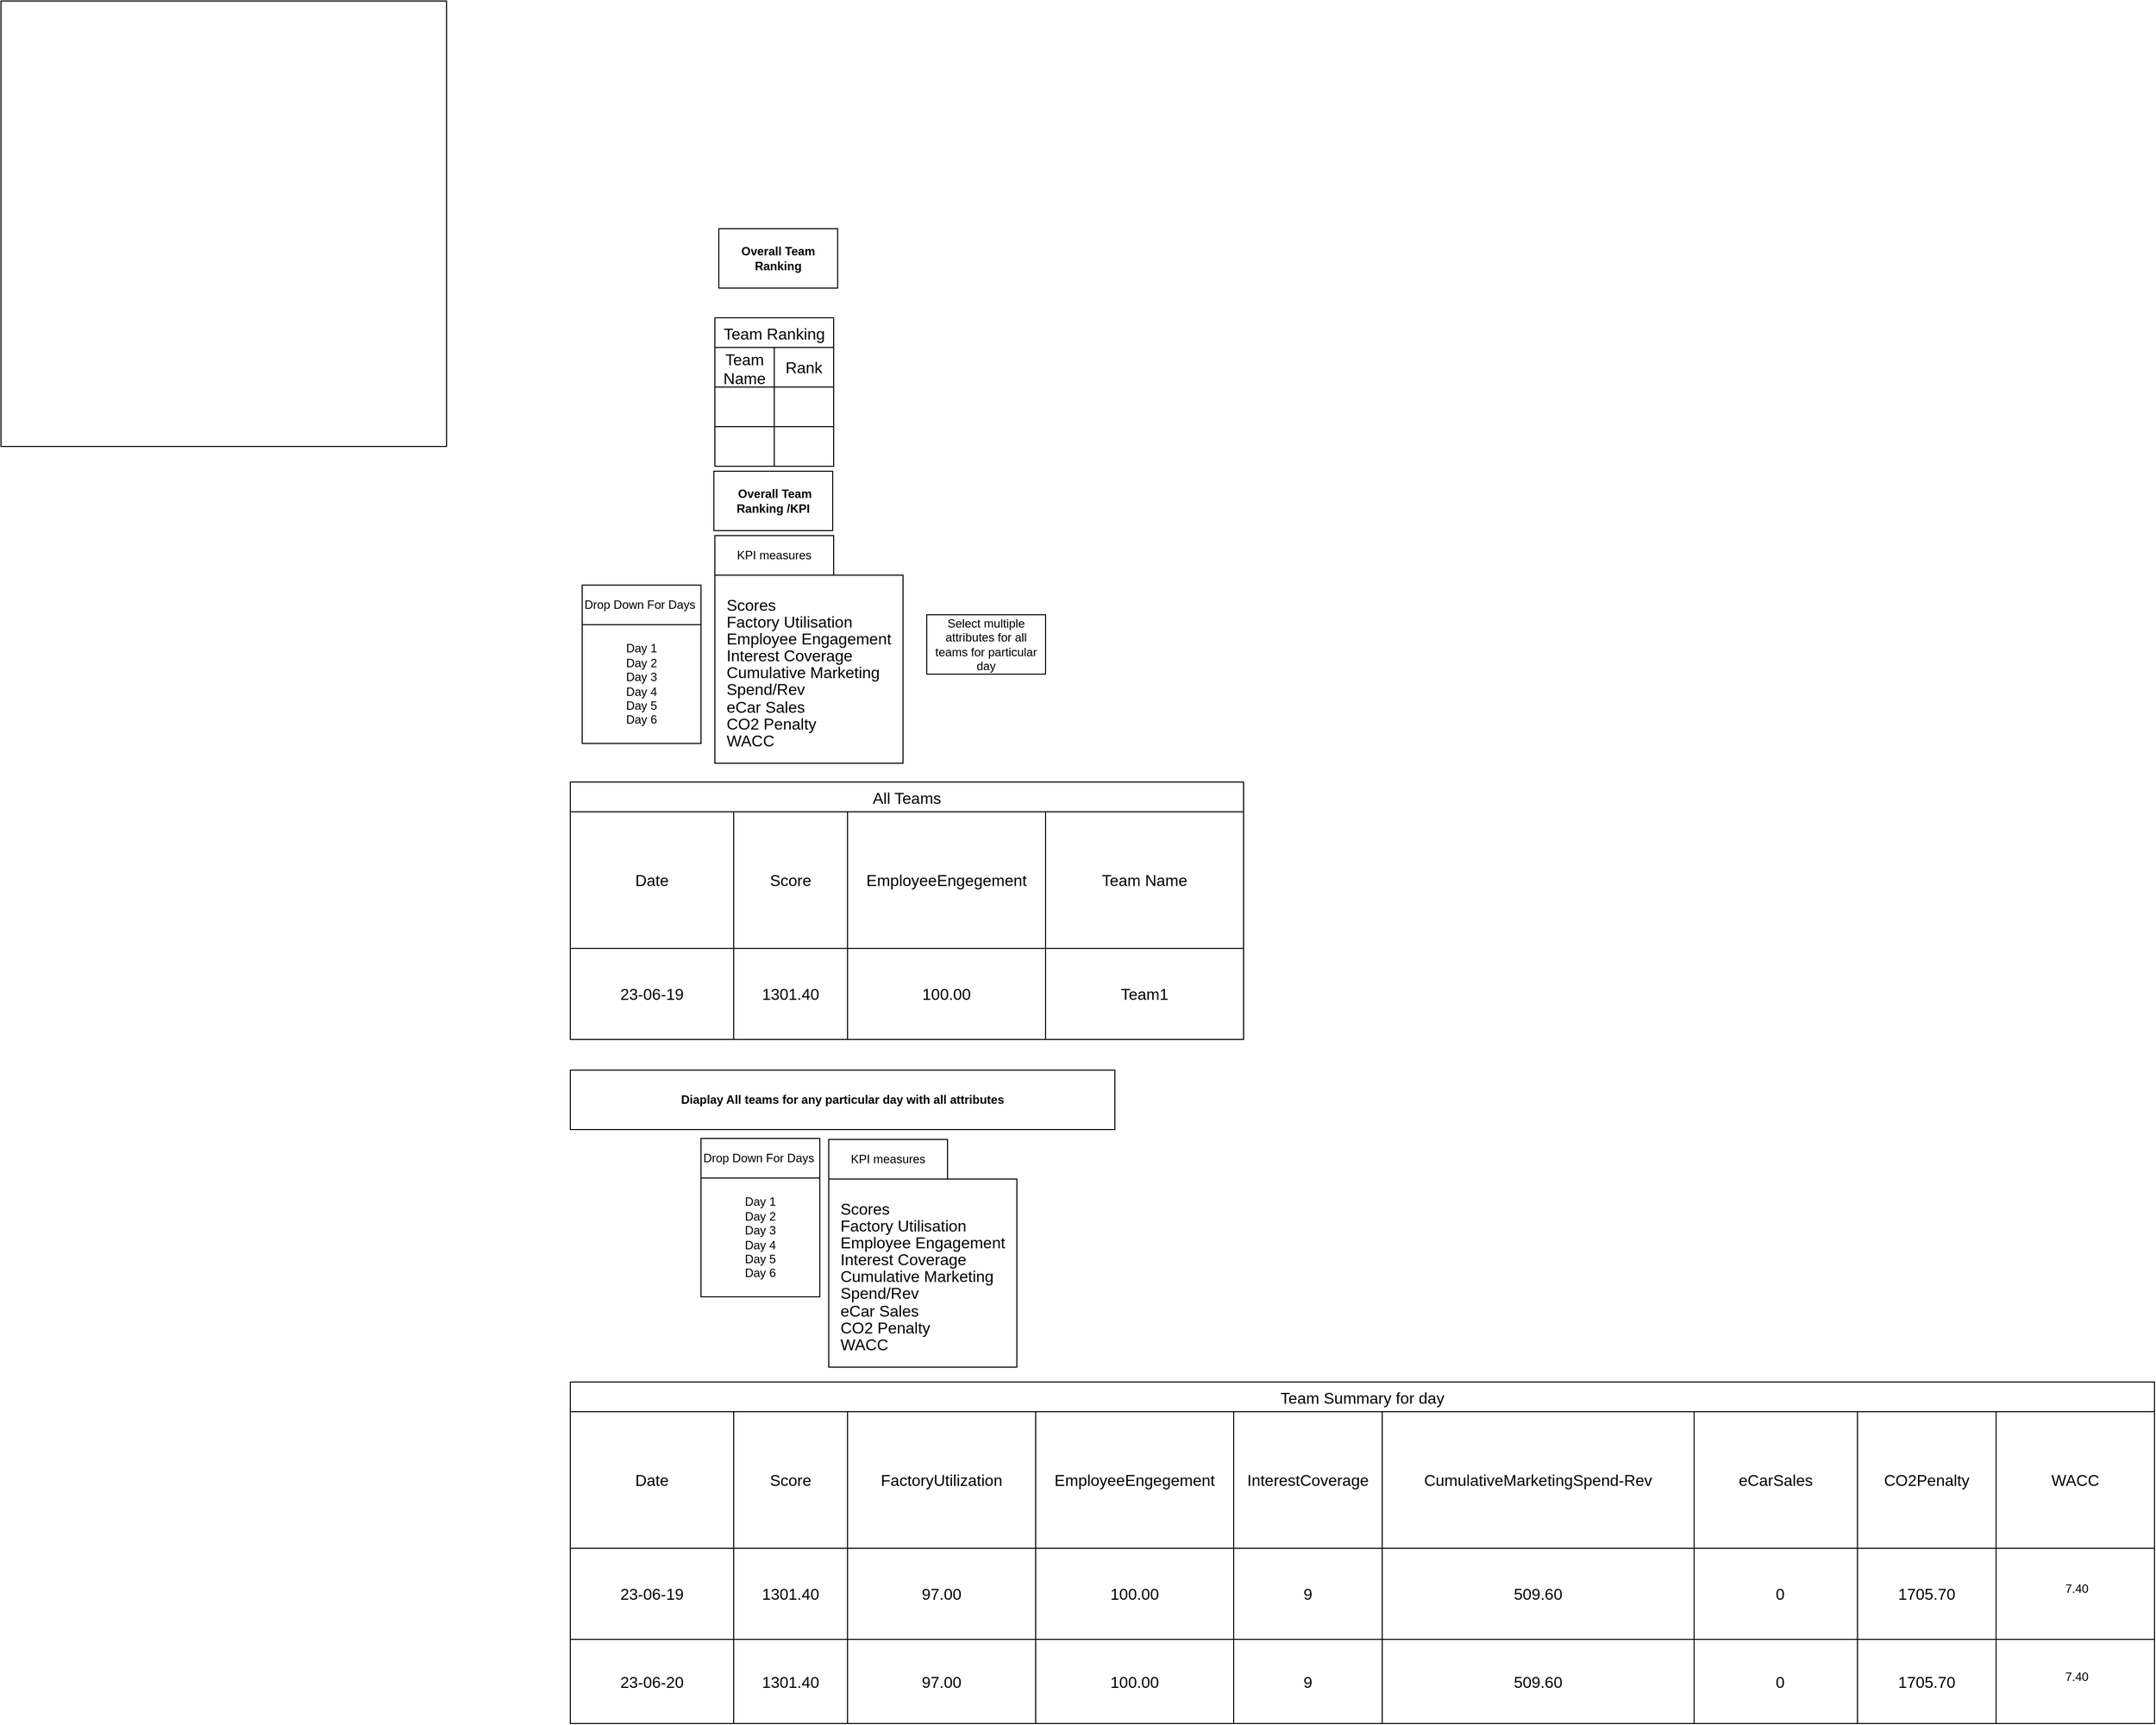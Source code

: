 <mxfile version="23.1.5" type="device">
  <diagram name="Page-1" id="hclVjKuHs31922JEID7I">
    <mxGraphModel dx="2191" dy="843" grid="1" gridSize="10" guides="1" tooltips="1" connect="1" arrows="1" fold="1" page="1" pageScale="1" pageWidth="827" pageHeight="1169" math="0" shadow="0">
      <root>
        <object label="" id="0">
          <mxCell />
        </object>
        <mxCell id="1" parent="0" />
        <mxCell id="8iDsTku8ZmkkwbwYQFnV-1" value="" style="whiteSpace=wrap;html=1;aspect=fixed;" parent="1" vertex="1">
          <mxGeometry x="-75" y="190" width="450" height="450" as="geometry" />
        </mxCell>
        <object label="All Teams" Date="23-06-19" Score="1301.40" FactoryUtilization="97.00" EmployeeEngegement="100.00" InterestCoverage="9" CumulativeMarketingSpend-Rev="509.60" eCarSales="0" CO2Penalty="1705.70" WACC="7.40" placeholders="1" id="8iDsTku8ZmkkwbwYQFnV-92">
          <mxCell style="shape=table;startSize=30;container=1;collapsible=0;childLayout=tableLayout;strokeColor=default;fontSize=16;movable=1;resizable=1;rotatable=1;deletable=1;editable=1;locked=0;connectable=1;" parent="1" vertex="1">
            <mxGeometry x="500" y="979" width="680" height="260" as="geometry" />
          </mxCell>
        </object>
        <mxCell id="8iDsTku8ZmkkwbwYQFnV-93" value="" style="shape=tableRow;horizontal=0;startSize=0;swimlaneHead=0;swimlaneBody=0;strokeColor=inherit;top=0;left=0;bottom=0;right=0;collapsible=0;dropTarget=0;fillColor=none;points=[[0,0.5],[1,0.5]];portConstraint=eastwest;fontSize=16;" parent="8iDsTku8ZmkkwbwYQFnV-92" vertex="1">
          <mxGeometry y="30" width="680" height="138" as="geometry" />
        </mxCell>
        <mxCell id="-KVg8czxYZ8thADuA0Gg-16" value="Date" style="shape=partialRectangle;html=1;whiteSpace=wrap;connectable=0;strokeColor=inherit;overflow=hidden;fillColor=none;top=0;left=0;bottom=0;right=0;pointerEvents=1;fontSize=16;" vertex="1" parent="8iDsTku8ZmkkwbwYQFnV-93">
          <mxGeometry width="165" height="138" as="geometry">
            <mxRectangle width="165" height="138" as="alternateBounds" />
          </mxGeometry>
        </mxCell>
        <mxCell id="-KVg8czxYZ8thADuA0Gg-13" value="Score" style="shape=partialRectangle;html=1;whiteSpace=wrap;connectable=0;strokeColor=inherit;overflow=hidden;fillColor=none;top=0;left=0;bottom=0;right=0;pointerEvents=1;fontSize=16;" vertex="1" parent="8iDsTku8ZmkkwbwYQFnV-93">
          <mxGeometry x="165" width="115" height="138" as="geometry">
            <mxRectangle width="115" height="138" as="alternateBounds" />
          </mxGeometry>
        </mxCell>
        <mxCell id="-KVg8czxYZ8thADuA0Gg-7" value="EmployeeEngegement" style="shape=partialRectangle;html=1;whiteSpace=wrap;connectable=0;strokeColor=inherit;overflow=hidden;fillColor=none;top=0;left=0;bottom=0;right=0;pointerEvents=1;fontSize=16;" vertex="1" parent="8iDsTku8ZmkkwbwYQFnV-93">
          <mxGeometry x="280" width="200" height="138" as="geometry">
            <mxRectangle width="200" height="138" as="alternateBounds" />
          </mxGeometry>
        </mxCell>
        <mxCell id="-KVg8czxYZ8thADuA0Gg-148" value="Team Name" style="shape=partialRectangle;html=1;whiteSpace=wrap;connectable=0;strokeColor=inherit;overflow=hidden;fillColor=none;top=0;left=0;bottom=0;right=0;pointerEvents=1;fontSize=16;" vertex="1" parent="8iDsTku8ZmkkwbwYQFnV-93">
          <mxGeometry x="480" width="200" height="138" as="geometry">
            <mxRectangle width="200" height="138" as="alternateBounds" />
          </mxGeometry>
        </mxCell>
        <mxCell id="8iDsTku8ZmkkwbwYQFnV-97" value="" style="shape=tableRow;horizontal=0;startSize=0;swimlaneHead=0;swimlaneBody=0;strokeColor=inherit;top=0;left=0;bottom=0;right=0;collapsible=0;dropTarget=0;fillColor=none;points=[[0,0.5],[1,0.5]];portConstraint=eastwest;fontSize=16;" parent="8iDsTku8ZmkkwbwYQFnV-92" vertex="1">
          <mxGeometry y="168" width="680" height="92" as="geometry" />
        </mxCell>
        <mxCell id="-KVg8czxYZ8thADuA0Gg-17" value="23-06-19" style="shape=partialRectangle;html=1;whiteSpace=wrap;connectable=0;strokeColor=inherit;overflow=hidden;fillColor=none;top=0;left=0;bottom=0;right=0;pointerEvents=1;fontSize=16;" vertex="1" parent="8iDsTku8ZmkkwbwYQFnV-97">
          <mxGeometry width="165" height="92" as="geometry">
            <mxRectangle width="165" height="92" as="alternateBounds" />
          </mxGeometry>
        </mxCell>
        <mxCell id="-KVg8czxYZ8thADuA0Gg-14" value="&lt;p style=&quot;border-color: var(--border-color); font-size: 12px; background: transparent; line-height: 1.15px; margin-bottom: 0.25cm; text-align: start;&quot;&gt;&lt;font style=&quot;border-color: var(--border-color);&quot; size=&quot;3&quot;&gt;1301.40&lt;/font&gt;&lt;/p&gt;" style="shape=partialRectangle;html=1;whiteSpace=wrap;connectable=0;strokeColor=inherit;overflow=hidden;fillColor=none;top=0;left=0;bottom=0;right=0;pointerEvents=1;fontSize=16;" vertex="1" parent="8iDsTku8ZmkkwbwYQFnV-97">
          <mxGeometry x="165" width="115" height="92" as="geometry">
            <mxRectangle width="115" height="92" as="alternateBounds" />
          </mxGeometry>
        </mxCell>
        <mxCell id="-KVg8czxYZ8thADuA0Gg-8" value="&lt;p style=&quot;border-color: var(--border-color); background: transparent; font-size: 12px; line-height: 1.15px; margin-bottom: 0.25cm; text-align: start;&quot;&gt;&lt;span style=&quot;font-size: medium; background-color: transparent;&quot;&gt;100.00&lt;/span&gt;&lt;/p&gt;" style="shape=partialRectangle;html=1;whiteSpace=wrap;connectable=0;strokeColor=inherit;overflow=hidden;fillColor=none;top=0;left=0;bottom=0;right=0;pointerEvents=1;fontSize=16;" vertex="1" parent="8iDsTku8ZmkkwbwYQFnV-97">
          <mxGeometry x="280" width="200" height="92" as="geometry">
            <mxRectangle width="200" height="92" as="alternateBounds" />
          </mxGeometry>
        </mxCell>
        <mxCell id="-KVg8czxYZ8thADuA0Gg-149" value="Team1" style="shape=partialRectangle;html=1;whiteSpace=wrap;connectable=0;strokeColor=inherit;overflow=hidden;fillColor=none;top=0;left=0;bottom=0;right=0;pointerEvents=1;fontSize=16;" vertex="1" parent="8iDsTku8ZmkkwbwYQFnV-97">
          <mxGeometry x="480" width="200" height="92" as="geometry">
            <mxRectangle width="200" height="92" as="alternateBounds" />
          </mxGeometry>
        </mxCell>
        <mxCell id="-KVg8czxYZ8thADuA0Gg-40" value="Team Ranking" style="shape=table;startSize=30;container=1;collapsible=0;childLayout=tableLayout;strokeColor=default;fontSize=16;" vertex="1" parent="1">
          <mxGeometry x="646" y="510" width="120" height="150" as="geometry" />
        </mxCell>
        <mxCell id="-KVg8czxYZ8thADuA0Gg-41" value="" style="shape=tableRow;horizontal=0;startSize=0;swimlaneHead=0;swimlaneBody=0;strokeColor=inherit;top=0;left=0;bottom=0;right=0;collapsible=0;dropTarget=0;fillColor=none;points=[[0,0.5],[1,0.5]];portConstraint=eastwest;fontSize=16;" vertex="1" parent="-KVg8czxYZ8thADuA0Gg-40">
          <mxGeometry y="30" width="120" height="40" as="geometry" />
        </mxCell>
        <mxCell id="-KVg8czxYZ8thADuA0Gg-42" value="Team Name" style="shape=partialRectangle;html=1;whiteSpace=wrap;connectable=0;strokeColor=inherit;overflow=hidden;fillColor=none;top=0;left=0;bottom=0;right=0;pointerEvents=1;fontSize=16;" vertex="1" parent="-KVg8czxYZ8thADuA0Gg-41">
          <mxGeometry width="60" height="40" as="geometry">
            <mxRectangle width="60" height="40" as="alternateBounds" />
          </mxGeometry>
        </mxCell>
        <mxCell id="-KVg8czxYZ8thADuA0Gg-43" value="Rank" style="shape=partialRectangle;html=1;whiteSpace=wrap;connectable=0;strokeColor=inherit;overflow=hidden;fillColor=none;top=0;left=0;bottom=0;right=0;pointerEvents=1;fontSize=16;" vertex="1" parent="-KVg8czxYZ8thADuA0Gg-41">
          <mxGeometry x="60" width="60" height="40" as="geometry">
            <mxRectangle width="60" height="40" as="alternateBounds" />
          </mxGeometry>
        </mxCell>
        <mxCell id="-KVg8czxYZ8thADuA0Gg-45" value="" style="shape=tableRow;horizontal=0;startSize=0;swimlaneHead=0;swimlaneBody=0;strokeColor=inherit;top=0;left=0;bottom=0;right=0;collapsible=0;dropTarget=0;fillColor=none;points=[[0,0.5],[1,0.5]];portConstraint=eastwest;fontSize=16;" vertex="1" parent="-KVg8czxYZ8thADuA0Gg-40">
          <mxGeometry y="70" width="120" height="40" as="geometry" />
        </mxCell>
        <mxCell id="-KVg8czxYZ8thADuA0Gg-46" value="" style="shape=partialRectangle;html=1;whiteSpace=wrap;connectable=0;strokeColor=inherit;overflow=hidden;fillColor=none;top=0;left=0;bottom=0;right=0;pointerEvents=1;fontSize=16;" vertex="1" parent="-KVg8czxYZ8thADuA0Gg-45">
          <mxGeometry width="60" height="40" as="geometry">
            <mxRectangle width="60" height="40" as="alternateBounds" />
          </mxGeometry>
        </mxCell>
        <mxCell id="-KVg8czxYZ8thADuA0Gg-47" value="" style="shape=partialRectangle;html=1;whiteSpace=wrap;connectable=0;strokeColor=inherit;overflow=hidden;fillColor=none;top=0;left=0;bottom=0;right=0;pointerEvents=1;fontSize=16;" vertex="1" parent="-KVg8czxYZ8thADuA0Gg-45">
          <mxGeometry x="60" width="60" height="40" as="geometry">
            <mxRectangle width="60" height="40" as="alternateBounds" />
          </mxGeometry>
        </mxCell>
        <mxCell id="-KVg8czxYZ8thADuA0Gg-49" value="" style="shape=tableRow;horizontal=0;startSize=0;swimlaneHead=0;swimlaneBody=0;strokeColor=inherit;top=0;left=0;bottom=0;right=0;collapsible=0;dropTarget=0;fillColor=none;points=[[0,0.5],[1,0.5]];portConstraint=eastwest;fontSize=16;" vertex="1" parent="-KVg8czxYZ8thADuA0Gg-40">
          <mxGeometry y="110" width="120" height="40" as="geometry" />
        </mxCell>
        <mxCell id="-KVg8czxYZ8thADuA0Gg-50" value="" style="shape=partialRectangle;html=1;whiteSpace=wrap;connectable=0;strokeColor=inherit;overflow=hidden;fillColor=none;top=0;left=0;bottom=0;right=0;pointerEvents=1;fontSize=16;" vertex="1" parent="-KVg8czxYZ8thADuA0Gg-49">
          <mxGeometry width="60" height="40" as="geometry">
            <mxRectangle width="60" height="40" as="alternateBounds" />
          </mxGeometry>
        </mxCell>
        <mxCell id="-KVg8czxYZ8thADuA0Gg-51" value="" style="shape=partialRectangle;html=1;whiteSpace=wrap;connectable=0;strokeColor=inherit;overflow=hidden;fillColor=none;top=0;left=0;bottom=0;right=0;pointerEvents=1;fontSize=16;" vertex="1" parent="-KVg8czxYZ8thADuA0Gg-49">
          <mxGeometry x="60" width="60" height="40" as="geometry">
            <mxRectangle width="60" height="40" as="alternateBounds" />
          </mxGeometry>
        </mxCell>
        <mxCell id="-KVg8czxYZ8thADuA0Gg-73" value="KPI measures" style="rounded=0;whiteSpace=wrap;html=1;" vertex="1" parent="1">
          <mxGeometry x="646" y="730" width="120" height="40" as="geometry" />
        </mxCell>
        <mxCell id="-KVg8czxYZ8thADuA0Gg-74" value="&lt;p style=&quot;line-height: 1.15px; margin-bottom: 0.25cm; background: transparent; font-size: medium; text-align: start;&quot;&gt;Scores&lt;/p&gt;&lt;p style=&quot;line-height: 1.15px; margin-bottom: 0.25cm; background: transparent; font-size: medium; text-align: start;&quot;&gt;Factory Utilisation&lt;/p&gt;&lt;p style=&quot;line-height: 1.15px; margin-bottom: 0.25cm; background: transparent; font-size: medium; text-align: start;&quot;&gt;Employee Engagement&lt;/p&gt;&lt;p style=&quot;line-height: 1.15px; margin-bottom: 0.25cm; background: transparent; font-size: medium; text-align: start;&quot;&gt;Interest Coverage&lt;/p&gt;&lt;p style=&quot;line-height: 1.15px; margin-bottom: 0.25cm; background: transparent; font-size: medium; text-align: start;&quot;&gt;&lt;span style=&quot;background-color: transparent;&quot;&gt;Cumulative Marketing&lt;/span&gt;&lt;/p&gt;&lt;p style=&quot;line-height: 1.15px; margin-bottom: 0.25cm; background: transparent; font-size: medium; text-align: start;&quot;&gt;&lt;span style=&quot;background-color: transparent;&quot;&gt;Spend/Rev&lt;/span&gt;&lt;br&gt;&lt;/p&gt;&lt;p style=&quot;line-height: 1.15px; margin-bottom: 0.25cm; background: transparent; font-size: medium; text-align: start;&quot;&gt;eCar Sales&lt;/p&gt;&lt;p style=&quot;line-height: 1.15px; margin-bottom: 0.25cm; background: transparent; font-size: medium; text-align: start;&quot;&gt;CO2 Penalty&lt;/p&gt;&lt;p style=&quot;line-height: 1.15px; margin-bottom: 0.25cm; background: transparent; font-size: medium; text-align: start;&quot;&gt;WACC&lt;/p&gt;" style="whiteSpace=wrap;html=1;aspect=fixed;" vertex="1" parent="1">
          <mxGeometry x="646" y="770" width="190" height="190" as="geometry" />
        </mxCell>
        <mxCell id="-KVg8czxYZ8thADuA0Gg-75" value="&lt;b&gt;Overall Team Ranking&lt;/b&gt;" style="whiteSpace=wrap;html=1;" vertex="1" parent="1">
          <mxGeometry x="650" y="420" width="120" height="60" as="geometry" />
        </mxCell>
        <mxCell id="-KVg8czxYZ8thADuA0Gg-76" value="&lt;b&gt;&amp;nbsp;Overall Team Ranking /KPI&lt;/b&gt;" style="whiteSpace=wrap;html=1;" vertex="1" parent="1">
          <mxGeometry x="645" y="665" width="120" height="60" as="geometry" />
        </mxCell>
        <mxCell id="-KVg8czxYZ8thADuA0Gg-77" value="Drop Down For Days&amp;nbsp;" style="rounded=0;whiteSpace=wrap;html=1;" vertex="1" parent="1">
          <mxGeometry x="632" y="1339" width="120" height="40" as="geometry" />
        </mxCell>
        <mxCell id="-KVg8czxYZ8thADuA0Gg-78" value="&amp;nbsp;Day 1&amp;nbsp;&lt;br&gt;Day 2&lt;br&gt;Day 3&lt;br&gt;Day 4&lt;br&gt;Day 5&lt;br&gt;Day 6" style="whiteSpace=wrap;html=1;aspect=fixed;" vertex="1" parent="1">
          <mxGeometry x="632" y="1379" width="120" height="120" as="geometry" />
        </mxCell>
        <mxCell id="-KVg8czxYZ8thADuA0Gg-79" value="KPI measures" style="rounded=0;whiteSpace=wrap;html=1;" vertex="1" parent="1">
          <mxGeometry x="761" y="1340" width="120" height="40" as="geometry" />
        </mxCell>
        <mxCell id="-KVg8czxYZ8thADuA0Gg-80" value="&lt;p style=&quot;line-height: 1.15px; margin-bottom: 0.25cm; background: transparent; font-size: medium; text-align: start;&quot;&gt;Scores&lt;/p&gt;&lt;p style=&quot;line-height: 1.15px; margin-bottom: 0.25cm; background: transparent; font-size: medium; text-align: start;&quot;&gt;Factory Utilisation&lt;/p&gt;&lt;p style=&quot;line-height: 1.15px; margin-bottom: 0.25cm; background: transparent; font-size: medium; text-align: start;&quot;&gt;Employee Engagement&lt;/p&gt;&lt;p style=&quot;line-height: 1.15px; margin-bottom: 0.25cm; background: transparent; font-size: medium; text-align: start;&quot;&gt;Interest Coverage&lt;/p&gt;&lt;p style=&quot;line-height: 1.15px; margin-bottom: 0.25cm; background: transparent; font-size: medium; text-align: start;&quot;&gt;&lt;span style=&quot;background-color: transparent;&quot;&gt;Cumulative Marketing&lt;/span&gt;&lt;/p&gt;&lt;p style=&quot;line-height: 1.15px; margin-bottom: 0.25cm; background: transparent; font-size: medium; text-align: start;&quot;&gt;&lt;span style=&quot;background-color: transparent;&quot;&gt;Spend/Rev&lt;/span&gt;&lt;br&gt;&lt;/p&gt;&lt;p style=&quot;line-height: 1.15px; margin-bottom: 0.25cm; background: transparent; font-size: medium; text-align: start;&quot;&gt;eCar Sales&lt;/p&gt;&lt;p style=&quot;line-height: 1.15px; margin-bottom: 0.25cm; background: transparent; font-size: medium; text-align: start;&quot;&gt;CO2 Penalty&lt;/p&gt;&lt;p style=&quot;line-height: 1.15px; margin-bottom: 0.25cm; background: transparent; font-size: medium; text-align: start;&quot;&gt;WACC&lt;/p&gt;" style="whiteSpace=wrap;html=1;aspect=fixed;" vertex="1" parent="1">
          <mxGeometry x="761" y="1380" width="190" height="190" as="geometry" />
        </mxCell>
        <object label="Team Summary for day" Date="23-06-19" Score="1301.40" FactoryUtilization="97.00" EmployeeEngegement="100.00" InterestCoverage="9" CumulativeMarketingSpend-Rev="509.60" eCarSales="0" CO2Penalty="1705.70" WACC="7.40" placeholders="1" id="-KVg8czxYZ8thADuA0Gg-82">
          <mxCell style="shape=table;startSize=30;container=1;collapsible=0;childLayout=tableLayout;strokeColor=default;fontSize=16;movable=1;resizable=1;rotatable=1;deletable=1;editable=1;locked=0;connectable=1;" vertex="1" parent="1">
            <mxGeometry x="500" y="1585" width="1600" height="345" as="geometry" />
          </mxCell>
        </object>
        <mxCell id="-KVg8czxYZ8thADuA0Gg-83" value="" style="shape=tableRow;horizontal=0;startSize=0;swimlaneHead=0;swimlaneBody=0;strokeColor=inherit;top=0;left=0;bottom=0;right=0;collapsible=0;dropTarget=0;fillColor=none;points=[[0,0.5],[1,0.5]];portConstraint=eastwest;fontSize=16;" vertex="1" parent="-KVg8czxYZ8thADuA0Gg-82">
          <mxGeometry y="30" width="1600" height="138" as="geometry" />
        </mxCell>
        <mxCell id="-KVg8czxYZ8thADuA0Gg-84" value="Date" style="shape=partialRectangle;html=1;whiteSpace=wrap;connectable=0;strokeColor=inherit;overflow=hidden;fillColor=none;top=0;left=0;bottom=0;right=0;pointerEvents=1;fontSize=16;" vertex="1" parent="-KVg8czxYZ8thADuA0Gg-83">
          <mxGeometry width="165" height="138" as="geometry">
            <mxRectangle width="165" height="138" as="alternateBounds" />
          </mxGeometry>
        </mxCell>
        <mxCell id="-KVg8czxYZ8thADuA0Gg-85" value="Score" style="shape=partialRectangle;html=1;whiteSpace=wrap;connectable=0;strokeColor=inherit;overflow=hidden;fillColor=none;top=0;left=0;bottom=0;right=0;pointerEvents=1;fontSize=16;" vertex="1" parent="-KVg8czxYZ8thADuA0Gg-83">
          <mxGeometry x="165" width="115" height="138" as="geometry">
            <mxRectangle width="115" height="138" as="alternateBounds" />
          </mxGeometry>
        </mxCell>
        <mxCell id="-KVg8czxYZ8thADuA0Gg-86" value="FactoryUtilization" style="shape=partialRectangle;html=1;whiteSpace=wrap;connectable=0;strokeColor=inherit;overflow=hidden;fillColor=none;top=0;left=0;bottom=0;right=0;pointerEvents=1;fontSize=16;" vertex="1" parent="-KVg8czxYZ8thADuA0Gg-83">
          <mxGeometry x="280" width="190" height="138" as="geometry">
            <mxRectangle width="190" height="138" as="alternateBounds" />
          </mxGeometry>
        </mxCell>
        <mxCell id="-KVg8czxYZ8thADuA0Gg-87" value="EmployeeEngegement" style="shape=partialRectangle;html=1;whiteSpace=wrap;connectable=0;strokeColor=inherit;overflow=hidden;fillColor=none;top=0;left=0;bottom=0;right=0;pointerEvents=1;fontSize=16;" vertex="1" parent="-KVg8czxYZ8thADuA0Gg-83">
          <mxGeometry x="470" width="200" height="138" as="geometry">
            <mxRectangle width="200" height="138" as="alternateBounds" />
          </mxGeometry>
        </mxCell>
        <mxCell id="-KVg8czxYZ8thADuA0Gg-88" value="&lt;div style=&quot;text-align: start;&quot;&gt;&lt;span style=&quot;background-color: initial;&quot;&gt;&lt;font size=&quot;3&quot;&gt;InterestCoverage&lt;/font&gt;&lt;/span&gt;&lt;/div&gt;" style="shape=partialRectangle;html=1;whiteSpace=wrap;connectable=0;strokeColor=inherit;overflow=hidden;fillColor=none;top=0;left=0;bottom=0;right=0;pointerEvents=1;fontSize=16;" vertex="1" parent="-KVg8czxYZ8thADuA0Gg-83">
          <mxGeometry x="670" width="150" height="138" as="geometry">
            <mxRectangle width="150" height="138" as="alternateBounds" />
          </mxGeometry>
        </mxCell>
        <mxCell id="-KVg8czxYZ8thADuA0Gg-89" value="CumulativeMarketingSpend-Rev" style="shape=partialRectangle;html=1;whiteSpace=wrap;connectable=0;strokeColor=inherit;overflow=hidden;fillColor=none;top=0;left=0;bottom=0;right=0;pointerEvents=1;fontSize=16;" vertex="1" parent="-KVg8czxYZ8thADuA0Gg-83">
          <mxGeometry x="820" width="315" height="138" as="geometry">
            <mxRectangle width="315" height="138" as="alternateBounds" />
          </mxGeometry>
        </mxCell>
        <mxCell id="-KVg8czxYZ8thADuA0Gg-90" value="eCarSales" style="shape=partialRectangle;html=1;whiteSpace=wrap;connectable=0;strokeColor=inherit;overflow=hidden;fillColor=none;top=0;left=0;bottom=0;right=0;pointerEvents=1;fontSize=16;" vertex="1" parent="-KVg8czxYZ8thADuA0Gg-83">
          <mxGeometry x="1135" width="165" height="138" as="geometry">
            <mxRectangle width="165" height="138" as="alternateBounds" />
          </mxGeometry>
        </mxCell>
        <mxCell id="-KVg8czxYZ8thADuA0Gg-91" value="CO2Penalty" style="shape=partialRectangle;html=1;whiteSpace=wrap;connectable=0;strokeColor=inherit;overflow=hidden;fillColor=none;top=0;left=0;bottom=0;right=0;pointerEvents=1;fontSize=16;" vertex="1" parent="-KVg8czxYZ8thADuA0Gg-83">
          <mxGeometry x="1300" width="140" height="138" as="geometry">
            <mxRectangle width="140" height="138" as="alternateBounds" />
          </mxGeometry>
        </mxCell>
        <mxCell id="-KVg8czxYZ8thADuA0Gg-92" value="WACC" style="shape=partialRectangle;html=1;whiteSpace=wrap;connectable=0;strokeColor=inherit;overflow=hidden;fillColor=none;top=0;left=0;bottom=0;right=0;pointerEvents=1;fontSize=16;" vertex="1" parent="-KVg8czxYZ8thADuA0Gg-83">
          <mxGeometry x="1440" width="160" height="138" as="geometry">
            <mxRectangle width="160" height="138" as="alternateBounds" />
          </mxGeometry>
        </mxCell>
        <mxCell id="-KVg8czxYZ8thADuA0Gg-93" value="" style="shape=tableRow;horizontal=0;startSize=0;swimlaneHead=0;swimlaneBody=0;strokeColor=inherit;top=0;left=0;bottom=0;right=0;collapsible=0;dropTarget=0;fillColor=none;points=[[0,0.5],[1,0.5]];portConstraint=eastwest;fontSize=16;" vertex="1" parent="-KVg8czxYZ8thADuA0Gg-82">
          <mxGeometry y="168" width="1600" height="92" as="geometry" />
        </mxCell>
        <mxCell id="-KVg8czxYZ8thADuA0Gg-94" value="23-06-19" style="shape=partialRectangle;html=1;whiteSpace=wrap;connectable=0;strokeColor=inherit;overflow=hidden;fillColor=none;top=0;left=0;bottom=0;right=0;pointerEvents=1;fontSize=16;" vertex="1" parent="-KVg8czxYZ8thADuA0Gg-93">
          <mxGeometry width="165" height="92" as="geometry">
            <mxRectangle width="165" height="92" as="alternateBounds" />
          </mxGeometry>
        </mxCell>
        <mxCell id="-KVg8czxYZ8thADuA0Gg-95" value="&lt;p style=&quot;border-color: var(--border-color); font-size: 12px; background: transparent; line-height: 1.15px; margin-bottom: 0.25cm; text-align: start;&quot;&gt;&lt;font style=&quot;border-color: var(--border-color);&quot; size=&quot;3&quot;&gt;1301.40&lt;/font&gt;&lt;/p&gt;" style="shape=partialRectangle;html=1;whiteSpace=wrap;connectable=0;strokeColor=inherit;overflow=hidden;fillColor=none;top=0;left=0;bottom=0;right=0;pointerEvents=1;fontSize=16;" vertex="1" parent="-KVg8czxYZ8thADuA0Gg-93">
          <mxGeometry x="165" width="115" height="92" as="geometry">
            <mxRectangle width="115" height="92" as="alternateBounds" />
          </mxGeometry>
        </mxCell>
        <mxCell id="-KVg8czxYZ8thADuA0Gg-96" value="&lt;p style=&quot;border-color: var(--border-color); background: transparent; font-size: 12px; line-height: 1.15px; margin-bottom: 0.25cm; text-align: start;&quot;&gt;&lt;span style=&quot;font-size: medium; background-color: transparent;&quot;&gt;97.00&lt;/span&gt;&lt;/p&gt;" style="shape=partialRectangle;html=1;whiteSpace=wrap;connectable=0;strokeColor=inherit;overflow=hidden;fillColor=none;top=0;left=0;bottom=0;right=0;pointerEvents=1;fontSize=16;" vertex="1" parent="-KVg8czxYZ8thADuA0Gg-93">
          <mxGeometry x="280" width="190" height="92" as="geometry">
            <mxRectangle width="190" height="92" as="alternateBounds" />
          </mxGeometry>
        </mxCell>
        <mxCell id="-KVg8czxYZ8thADuA0Gg-97" value="&lt;p style=&quot;border-color: var(--border-color); background: transparent; font-size: 12px; line-height: 1.15px; margin-bottom: 0.25cm; text-align: start;&quot;&gt;&lt;span style=&quot;font-size: medium; background-color: transparent;&quot;&gt;100.00&lt;/span&gt;&lt;/p&gt;" style="shape=partialRectangle;html=1;whiteSpace=wrap;connectable=0;strokeColor=inherit;overflow=hidden;fillColor=none;top=0;left=0;bottom=0;right=0;pointerEvents=1;fontSize=16;" vertex="1" parent="-KVg8czxYZ8thADuA0Gg-93">
          <mxGeometry x="470" width="200" height="92" as="geometry">
            <mxRectangle width="200" height="92" as="alternateBounds" />
          </mxGeometry>
        </mxCell>
        <mxCell id="-KVg8czxYZ8thADuA0Gg-98" value="&lt;p style=&quot;border-color: var(--border-color); color: rgb(0, 0, 0); font-family: Helvetica; font-style: normal; font-variant-ligatures: normal; font-variant-caps: normal; font-weight: 400; letter-spacing: normal; orphans: 2; text-indent: 0px; text-transform: none; widows: 2; word-spacing: 0px; -webkit-text-stroke-width: 0px; background: transparent; text-decoration-thickness: initial; text-decoration-style: initial; text-decoration-color: initial; font-size: 12px; line-height: 1.15px; margin-bottom: 0.25cm; text-align: start;&quot;&gt;&lt;span style=&quot;font-size: medium; background-color: transparent;&quot;&gt;9&lt;/span&gt;&lt;/p&gt;" style="shape=partialRectangle;html=1;whiteSpace=wrap;connectable=0;strokeColor=inherit;overflow=hidden;fillColor=none;top=0;left=0;bottom=0;right=0;pointerEvents=1;fontSize=16;" vertex="1" parent="-KVg8czxYZ8thADuA0Gg-93">
          <mxGeometry x="670" width="150" height="92" as="geometry">
            <mxRectangle width="150" height="92" as="alternateBounds" />
          </mxGeometry>
        </mxCell>
        <mxCell id="-KVg8czxYZ8thADuA0Gg-99" value="&lt;p style=&quot;border-color: var(--border-color); background: transparent; font-size: 12px; line-height: 1.15px; margin-bottom: 0.25cm; text-align: start;&quot;&gt;&lt;span style=&quot;font-size: medium; background-color: transparent;&quot;&gt;509.60&lt;/span&gt;&lt;/p&gt;" style="shape=partialRectangle;html=1;whiteSpace=wrap;connectable=0;strokeColor=inherit;overflow=hidden;fillColor=none;top=0;left=0;bottom=0;right=0;pointerEvents=1;fontSize=16;" vertex="1" parent="-KVg8czxYZ8thADuA0Gg-93">
          <mxGeometry x="820" width="315" height="92" as="geometry">
            <mxRectangle width="315" height="92" as="alternateBounds" />
          </mxGeometry>
        </mxCell>
        <mxCell id="-KVg8czxYZ8thADuA0Gg-100" value="&lt;p style=&quot;border-color: var(--border-color); background: transparent; font-size: 12px; line-height: 1.15px; margin-bottom: 0.25cm; text-align: start;&quot;&gt;&lt;span style=&quot;font-size: medium; background-color: transparent;&quot;&gt;&amp;nbsp; 0&lt;br&gt;&lt;/span&gt;&lt;/p&gt;" style="shape=partialRectangle;html=1;whiteSpace=wrap;connectable=0;strokeColor=inherit;overflow=hidden;fillColor=none;top=0;left=0;bottom=0;right=0;pointerEvents=1;fontSize=16;" vertex="1" parent="-KVg8czxYZ8thADuA0Gg-93">
          <mxGeometry x="1135" width="165" height="92" as="geometry">
            <mxRectangle width="165" height="92" as="alternateBounds" />
          </mxGeometry>
        </mxCell>
        <mxCell id="-KVg8czxYZ8thADuA0Gg-101" value="1705.70" style="shape=partialRectangle;html=1;whiteSpace=wrap;connectable=0;strokeColor=inherit;overflow=hidden;fillColor=none;top=0;left=0;bottom=0;right=0;pointerEvents=1;fontSize=16;" vertex="1" parent="-KVg8czxYZ8thADuA0Gg-93">
          <mxGeometry x="1300" width="140" height="92" as="geometry">
            <mxRectangle width="140" height="92" as="alternateBounds" />
          </mxGeometry>
        </mxCell>
        <mxCell id="-KVg8czxYZ8thADuA0Gg-102" value="&lt;p style=&quot;border-color: var(--border-color); background: transparent; font-size: 12px; line-height: 1.15px; margin-bottom: 0.25cm; text-align: start;&quot;&gt;&amp;nbsp;7.40&lt;br style=&quot;border-color: var(--border-color);&quot;&gt;&lt;/p&gt;&lt;p style=&quot;border-color: var(--border-color); background: transparent; font-size: 12px; line-height: 1.15px; margin-bottom: 0.25cm; text-align: start;&quot;&gt;&lt;br&gt;&lt;/p&gt;" style="shape=partialRectangle;html=1;whiteSpace=wrap;connectable=0;strokeColor=inherit;overflow=hidden;fillColor=none;top=0;left=0;bottom=0;right=0;pointerEvents=1;fontSize=16;" vertex="1" parent="-KVg8czxYZ8thADuA0Gg-93">
          <mxGeometry x="1440" width="160" height="92" as="geometry">
            <mxRectangle width="160" height="92" as="alternateBounds" />
          </mxGeometry>
        </mxCell>
        <mxCell id="-KVg8czxYZ8thADuA0Gg-103" value="" style="shape=tableRow;horizontal=0;startSize=0;swimlaneHead=0;swimlaneBody=0;strokeColor=inherit;top=0;left=0;bottom=0;right=0;collapsible=0;dropTarget=0;fillColor=none;points=[[0,0.5],[1,0.5]];portConstraint=eastwest;fontSize=16;" vertex="1" parent="-KVg8czxYZ8thADuA0Gg-82">
          <mxGeometry y="260" width="1600" height="85" as="geometry" />
        </mxCell>
        <mxCell id="-KVg8czxYZ8thADuA0Gg-104" value="23-06-20" style="shape=partialRectangle;html=1;whiteSpace=wrap;connectable=0;strokeColor=inherit;overflow=hidden;fillColor=none;top=0;left=0;bottom=0;right=0;pointerEvents=1;fontSize=16;" vertex="1" parent="-KVg8czxYZ8thADuA0Gg-103">
          <mxGeometry width="165" height="85" as="geometry">
            <mxRectangle width="165" height="85" as="alternateBounds" />
          </mxGeometry>
        </mxCell>
        <mxCell id="-KVg8czxYZ8thADuA0Gg-105" value="&lt;p style=&quot;border-color: var(--border-color); font-size: 12px; background: transparent; line-height: 1.15px; margin-bottom: 0.25cm; text-align: start;&quot;&gt;&lt;font style=&quot;border-color: var(--border-color);&quot; size=&quot;3&quot;&gt;1301.40&lt;/font&gt;&lt;/p&gt;" style="shape=partialRectangle;html=1;whiteSpace=wrap;connectable=0;strokeColor=inherit;overflow=hidden;fillColor=none;top=0;left=0;bottom=0;right=0;pointerEvents=1;fontSize=16;" vertex="1" parent="-KVg8czxYZ8thADuA0Gg-103">
          <mxGeometry x="165" width="115" height="85" as="geometry">
            <mxRectangle width="115" height="85" as="alternateBounds" />
          </mxGeometry>
        </mxCell>
        <mxCell id="-KVg8czxYZ8thADuA0Gg-106" value="&lt;p style=&quot;border-color: var(--border-color); background: transparent; font-size: 12px; line-height: 1.15px; margin-bottom: 0.25cm; text-align: start;&quot;&gt;&lt;span style=&quot;font-size: medium; background-color: transparent;&quot;&gt;97.00&lt;/span&gt;&lt;/p&gt;" style="shape=partialRectangle;html=1;whiteSpace=wrap;connectable=0;strokeColor=inherit;overflow=hidden;fillColor=none;top=0;left=0;bottom=0;right=0;pointerEvents=1;fontSize=16;" vertex="1" parent="-KVg8czxYZ8thADuA0Gg-103">
          <mxGeometry x="280" width="190" height="85" as="geometry">
            <mxRectangle width="190" height="85" as="alternateBounds" />
          </mxGeometry>
        </mxCell>
        <mxCell id="-KVg8czxYZ8thADuA0Gg-107" value="&lt;p style=&quot;border-color: var(--border-color); background: transparent; font-size: 12px; line-height: 1.15px; margin-bottom: 0.25cm; text-align: start;&quot;&gt;&lt;span style=&quot;font-size: medium; background-color: transparent;&quot;&gt;100.00&lt;/span&gt;&lt;/p&gt;" style="shape=partialRectangle;html=1;whiteSpace=wrap;connectable=0;strokeColor=inherit;overflow=hidden;fillColor=none;top=0;left=0;bottom=0;right=0;pointerEvents=1;fontSize=16;" vertex="1" parent="-KVg8czxYZ8thADuA0Gg-103">
          <mxGeometry x="470" width="200" height="85" as="geometry">
            <mxRectangle width="200" height="85" as="alternateBounds" />
          </mxGeometry>
        </mxCell>
        <mxCell id="-KVg8czxYZ8thADuA0Gg-108" value="&lt;p style=&quot;border-color: var(--border-color); color: rgb(0, 0, 0); font-family: Helvetica; font-style: normal; font-variant-ligatures: normal; font-variant-caps: normal; font-weight: 400; letter-spacing: normal; orphans: 2; text-indent: 0px; text-transform: none; widows: 2; word-spacing: 0px; -webkit-text-stroke-width: 0px; background: transparent; text-decoration-thickness: initial; text-decoration-style: initial; text-decoration-color: initial; font-size: 12px; line-height: 1.15px; margin-bottom: 0.25cm; text-align: start;&quot;&gt;&lt;span style=&quot;font-size: medium; background-color: transparent;&quot;&gt;9&lt;/span&gt;&lt;/p&gt;" style="shape=partialRectangle;html=1;whiteSpace=wrap;connectable=0;strokeColor=inherit;overflow=hidden;fillColor=none;top=0;left=0;bottom=0;right=0;pointerEvents=1;fontSize=16;" vertex="1" parent="-KVg8czxYZ8thADuA0Gg-103">
          <mxGeometry x="670" width="150" height="85" as="geometry">
            <mxRectangle width="150" height="85" as="alternateBounds" />
          </mxGeometry>
        </mxCell>
        <mxCell id="-KVg8czxYZ8thADuA0Gg-109" value="&lt;p style=&quot;border-color: var(--border-color); background: transparent; font-size: 12px; line-height: 1.15px; margin-bottom: 0.25cm; text-align: start;&quot;&gt;&lt;span style=&quot;font-size: medium; background-color: transparent;&quot;&gt;509.60&lt;/span&gt;&lt;/p&gt;" style="shape=partialRectangle;html=1;whiteSpace=wrap;connectable=0;strokeColor=inherit;overflow=hidden;fillColor=none;top=0;left=0;bottom=0;right=0;pointerEvents=1;fontSize=16;" vertex="1" parent="-KVg8czxYZ8thADuA0Gg-103">
          <mxGeometry x="820" width="315" height="85" as="geometry">
            <mxRectangle width="315" height="85" as="alternateBounds" />
          </mxGeometry>
        </mxCell>
        <mxCell id="-KVg8czxYZ8thADuA0Gg-110" value="&lt;p style=&quot;border-color: var(--border-color); background: transparent; font-size: 12px; line-height: 1.15px; margin-bottom: 0.25cm; text-align: start;&quot;&gt;&lt;span style=&quot;font-size: medium; background-color: transparent;&quot;&gt;&amp;nbsp; 0&lt;br&gt;&lt;/span&gt;&lt;/p&gt;" style="shape=partialRectangle;html=1;whiteSpace=wrap;connectable=0;strokeColor=inherit;overflow=hidden;fillColor=none;top=0;left=0;bottom=0;right=0;pointerEvents=1;fontSize=16;" vertex="1" parent="-KVg8czxYZ8thADuA0Gg-103">
          <mxGeometry x="1135" width="165" height="85" as="geometry">
            <mxRectangle width="165" height="85" as="alternateBounds" />
          </mxGeometry>
        </mxCell>
        <mxCell id="-KVg8czxYZ8thADuA0Gg-111" value="1705.70" style="shape=partialRectangle;html=1;whiteSpace=wrap;connectable=0;strokeColor=inherit;overflow=hidden;fillColor=none;top=0;left=0;bottom=0;right=0;pointerEvents=1;fontSize=16;" vertex="1" parent="-KVg8czxYZ8thADuA0Gg-103">
          <mxGeometry x="1300" width="140" height="85" as="geometry">
            <mxRectangle width="140" height="85" as="alternateBounds" />
          </mxGeometry>
        </mxCell>
        <mxCell id="-KVg8czxYZ8thADuA0Gg-112" value="&lt;p style=&quot;border-color: var(--border-color); background: transparent; font-size: 12px; line-height: 1.15px; margin-bottom: 0.25cm; text-align: start;&quot;&gt;&amp;nbsp;7.40&lt;br style=&quot;border-color: var(--border-color);&quot;&gt;&lt;/p&gt;&lt;p style=&quot;border-color: var(--border-color); background: transparent; font-size: 12px; line-height: 1.15px; margin-bottom: 0.25cm; text-align: start;&quot;&gt;&lt;br&gt;&lt;/p&gt;" style="shape=partialRectangle;html=1;whiteSpace=wrap;connectable=0;strokeColor=inherit;overflow=hidden;fillColor=none;top=0;left=0;bottom=0;right=0;pointerEvents=1;fontSize=16;" vertex="1" parent="-KVg8czxYZ8thADuA0Gg-103">
          <mxGeometry x="1440" width="160" height="85" as="geometry">
            <mxRectangle width="160" height="85" as="alternateBounds" />
          </mxGeometry>
        </mxCell>
        <mxCell id="-KVg8czxYZ8thADuA0Gg-144" value="Select multiple attributes for all teams for particular day" style="whiteSpace=wrap;html=1;" vertex="1" parent="1">
          <mxGeometry x="860" y="810" width="120" height="60" as="geometry" />
        </mxCell>
        <mxCell id="-KVg8czxYZ8thADuA0Gg-145" value="&lt;b&gt;Diaplay All teams for any particular day with all attributes&lt;/b&gt;" style="whiteSpace=wrap;html=1;" vertex="1" parent="1">
          <mxGeometry x="500" y="1270" width="550" height="60" as="geometry" />
        </mxCell>
        <mxCell id="-KVg8czxYZ8thADuA0Gg-146" value="Drop Down For Days&amp;nbsp;" style="rounded=0;whiteSpace=wrap;html=1;" vertex="1" parent="1">
          <mxGeometry x="512" y="780" width="120" height="40" as="geometry" />
        </mxCell>
        <mxCell id="-KVg8czxYZ8thADuA0Gg-147" value="&amp;nbsp;Day 1&amp;nbsp;&lt;br&gt;Day 2&lt;br&gt;Day 3&lt;br&gt;Day 4&lt;br&gt;Day 5&lt;br&gt;Day 6" style="whiteSpace=wrap;html=1;aspect=fixed;" vertex="1" parent="1">
          <mxGeometry x="512" y="820" width="120" height="120" as="geometry" />
        </mxCell>
      </root>
    </mxGraphModel>
  </diagram>
</mxfile>
